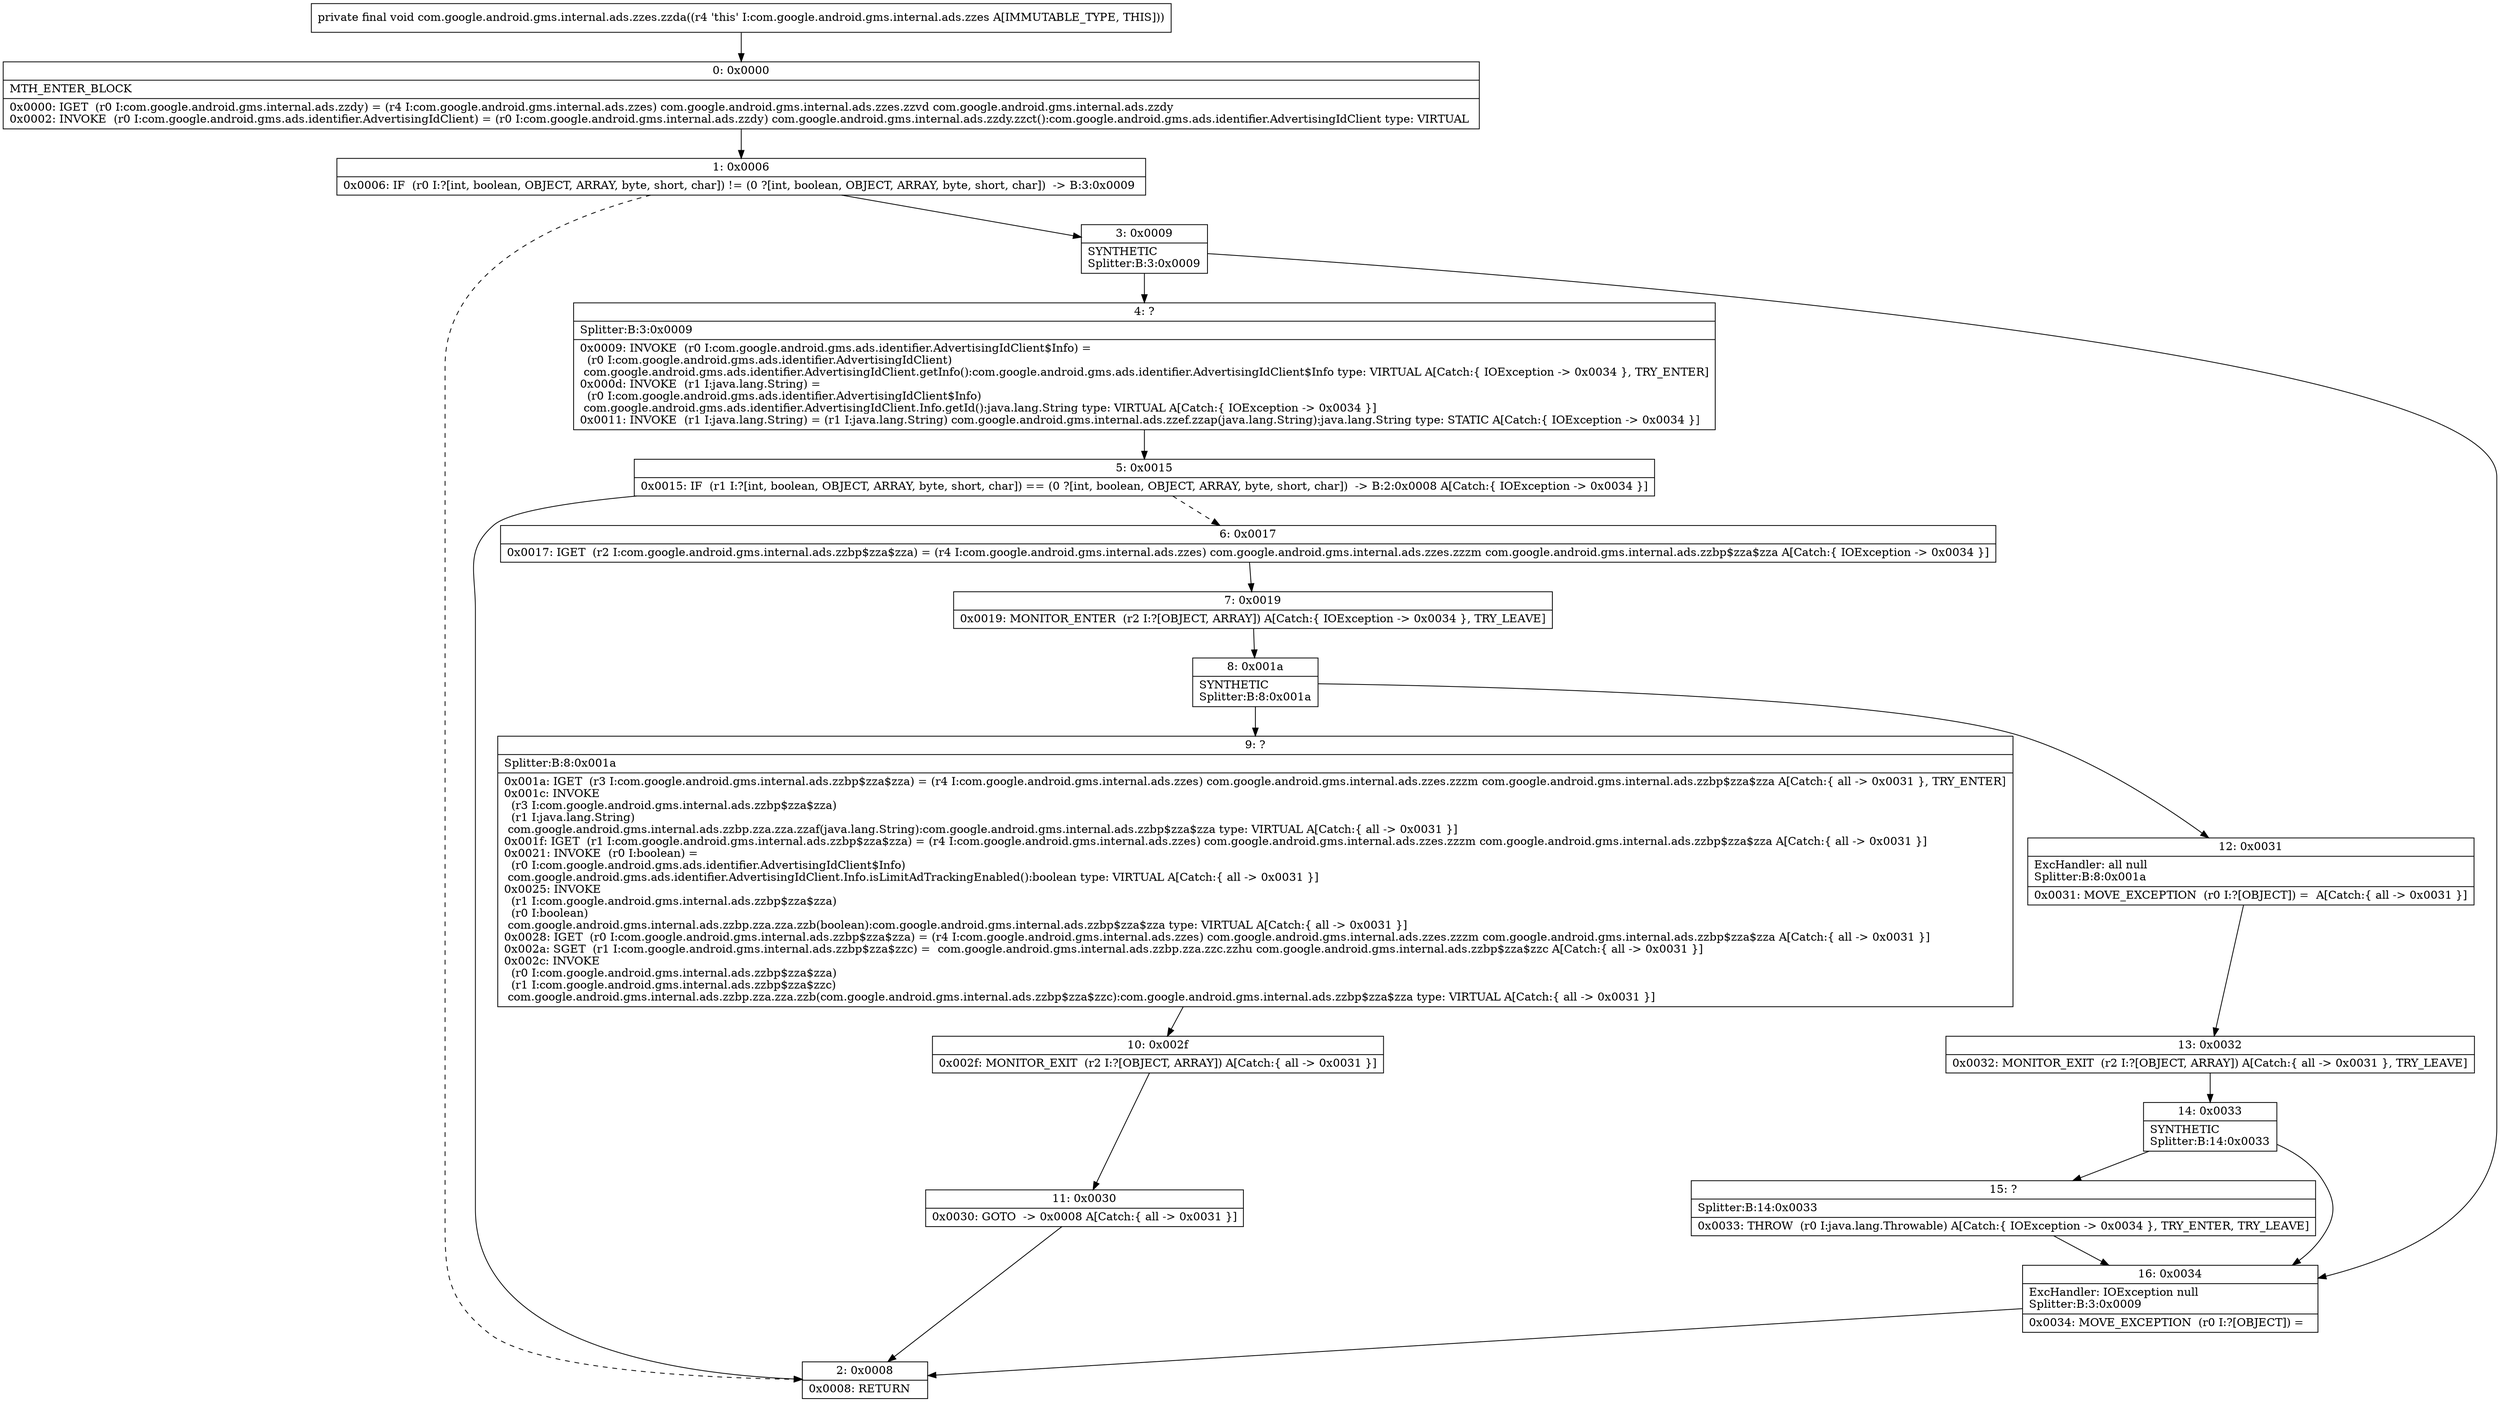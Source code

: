 digraph "CFG forcom.google.android.gms.internal.ads.zzes.zzda()V" {
Node_0 [shape=record,label="{0\:\ 0x0000|MTH_ENTER_BLOCK\l|0x0000: IGET  (r0 I:com.google.android.gms.internal.ads.zzdy) = (r4 I:com.google.android.gms.internal.ads.zzes) com.google.android.gms.internal.ads.zzes.zzvd com.google.android.gms.internal.ads.zzdy \l0x0002: INVOKE  (r0 I:com.google.android.gms.ads.identifier.AdvertisingIdClient) = (r0 I:com.google.android.gms.internal.ads.zzdy) com.google.android.gms.internal.ads.zzdy.zzct():com.google.android.gms.ads.identifier.AdvertisingIdClient type: VIRTUAL \l}"];
Node_1 [shape=record,label="{1\:\ 0x0006|0x0006: IF  (r0 I:?[int, boolean, OBJECT, ARRAY, byte, short, char]) != (0 ?[int, boolean, OBJECT, ARRAY, byte, short, char])  \-\> B:3:0x0009 \l}"];
Node_2 [shape=record,label="{2\:\ 0x0008|0x0008: RETURN   \l}"];
Node_3 [shape=record,label="{3\:\ 0x0009|SYNTHETIC\lSplitter:B:3:0x0009\l}"];
Node_4 [shape=record,label="{4\:\ ?|Splitter:B:3:0x0009\l|0x0009: INVOKE  (r0 I:com.google.android.gms.ads.identifier.AdvertisingIdClient$Info) = \l  (r0 I:com.google.android.gms.ads.identifier.AdvertisingIdClient)\l com.google.android.gms.ads.identifier.AdvertisingIdClient.getInfo():com.google.android.gms.ads.identifier.AdvertisingIdClient$Info type: VIRTUAL A[Catch:\{ IOException \-\> 0x0034 \}, TRY_ENTER]\l0x000d: INVOKE  (r1 I:java.lang.String) = \l  (r0 I:com.google.android.gms.ads.identifier.AdvertisingIdClient$Info)\l com.google.android.gms.ads.identifier.AdvertisingIdClient.Info.getId():java.lang.String type: VIRTUAL A[Catch:\{ IOException \-\> 0x0034 \}]\l0x0011: INVOKE  (r1 I:java.lang.String) = (r1 I:java.lang.String) com.google.android.gms.internal.ads.zzef.zzap(java.lang.String):java.lang.String type: STATIC A[Catch:\{ IOException \-\> 0x0034 \}]\l}"];
Node_5 [shape=record,label="{5\:\ 0x0015|0x0015: IF  (r1 I:?[int, boolean, OBJECT, ARRAY, byte, short, char]) == (0 ?[int, boolean, OBJECT, ARRAY, byte, short, char])  \-\> B:2:0x0008 A[Catch:\{ IOException \-\> 0x0034 \}]\l}"];
Node_6 [shape=record,label="{6\:\ 0x0017|0x0017: IGET  (r2 I:com.google.android.gms.internal.ads.zzbp$zza$zza) = (r4 I:com.google.android.gms.internal.ads.zzes) com.google.android.gms.internal.ads.zzes.zzzm com.google.android.gms.internal.ads.zzbp$zza$zza A[Catch:\{ IOException \-\> 0x0034 \}]\l}"];
Node_7 [shape=record,label="{7\:\ 0x0019|0x0019: MONITOR_ENTER  (r2 I:?[OBJECT, ARRAY]) A[Catch:\{ IOException \-\> 0x0034 \}, TRY_LEAVE]\l}"];
Node_8 [shape=record,label="{8\:\ 0x001a|SYNTHETIC\lSplitter:B:8:0x001a\l}"];
Node_9 [shape=record,label="{9\:\ ?|Splitter:B:8:0x001a\l|0x001a: IGET  (r3 I:com.google.android.gms.internal.ads.zzbp$zza$zza) = (r4 I:com.google.android.gms.internal.ads.zzes) com.google.android.gms.internal.ads.zzes.zzzm com.google.android.gms.internal.ads.zzbp$zza$zza A[Catch:\{ all \-\> 0x0031 \}, TRY_ENTER]\l0x001c: INVOKE  \l  (r3 I:com.google.android.gms.internal.ads.zzbp$zza$zza)\l  (r1 I:java.lang.String)\l com.google.android.gms.internal.ads.zzbp.zza.zza.zzaf(java.lang.String):com.google.android.gms.internal.ads.zzbp$zza$zza type: VIRTUAL A[Catch:\{ all \-\> 0x0031 \}]\l0x001f: IGET  (r1 I:com.google.android.gms.internal.ads.zzbp$zza$zza) = (r4 I:com.google.android.gms.internal.ads.zzes) com.google.android.gms.internal.ads.zzes.zzzm com.google.android.gms.internal.ads.zzbp$zza$zza A[Catch:\{ all \-\> 0x0031 \}]\l0x0021: INVOKE  (r0 I:boolean) = \l  (r0 I:com.google.android.gms.ads.identifier.AdvertisingIdClient$Info)\l com.google.android.gms.ads.identifier.AdvertisingIdClient.Info.isLimitAdTrackingEnabled():boolean type: VIRTUAL A[Catch:\{ all \-\> 0x0031 \}]\l0x0025: INVOKE  \l  (r1 I:com.google.android.gms.internal.ads.zzbp$zza$zza)\l  (r0 I:boolean)\l com.google.android.gms.internal.ads.zzbp.zza.zza.zzb(boolean):com.google.android.gms.internal.ads.zzbp$zza$zza type: VIRTUAL A[Catch:\{ all \-\> 0x0031 \}]\l0x0028: IGET  (r0 I:com.google.android.gms.internal.ads.zzbp$zza$zza) = (r4 I:com.google.android.gms.internal.ads.zzes) com.google.android.gms.internal.ads.zzes.zzzm com.google.android.gms.internal.ads.zzbp$zza$zza A[Catch:\{ all \-\> 0x0031 \}]\l0x002a: SGET  (r1 I:com.google.android.gms.internal.ads.zzbp$zza$zzc) =  com.google.android.gms.internal.ads.zzbp.zza.zzc.zzhu com.google.android.gms.internal.ads.zzbp$zza$zzc A[Catch:\{ all \-\> 0x0031 \}]\l0x002c: INVOKE  \l  (r0 I:com.google.android.gms.internal.ads.zzbp$zza$zza)\l  (r1 I:com.google.android.gms.internal.ads.zzbp$zza$zzc)\l com.google.android.gms.internal.ads.zzbp.zza.zza.zzb(com.google.android.gms.internal.ads.zzbp$zza$zzc):com.google.android.gms.internal.ads.zzbp$zza$zza type: VIRTUAL A[Catch:\{ all \-\> 0x0031 \}]\l}"];
Node_10 [shape=record,label="{10\:\ 0x002f|0x002f: MONITOR_EXIT  (r2 I:?[OBJECT, ARRAY]) A[Catch:\{ all \-\> 0x0031 \}]\l}"];
Node_11 [shape=record,label="{11\:\ 0x0030|0x0030: GOTO  \-\> 0x0008 A[Catch:\{ all \-\> 0x0031 \}]\l}"];
Node_12 [shape=record,label="{12\:\ 0x0031|ExcHandler: all null\lSplitter:B:8:0x001a\l|0x0031: MOVE_EXCEPTION  (r0 I:?[OBJECT]) =  A[Catch:\{ all \-\> 0x0031 \}]\l}"];
Node_13 [shape=record,label="{13\:\ 0x0032|0x0032: MONITOR_EXIT  (r2 I:?[OBJECT, ARRAY]) A[Catch:\{ all \-\> 0x0031 \}, TRY_LEAVE]\l}"];
Node_14 [shape=record,label="{14\:\ 0x0033|SYNTHETIC\lSplitter:B:14:0x0033\l}"];
Node_15 [shape=record,label="{15\:\ ?|Splitter:B:14:0x0033\l|0x0033: THROW  (r0 I:java.lang.Throwable) A[Catch:\{ IOException \-\> 0x0034 \}, TRY_ENTER, TRY_LEAVE]\l}"];
Node_16 [shape=record,label="{16\:\ 0x0034|ExcHandler: IOException null\lSplitter:B:3:0x0009\l|0x0034: MOVE_EXCEPTION  (r0 I:?[OBJECT]) =  \l}"];
MethodNode[shape=record,label="{private final void com.google.android.gms.internal.ads.zzes.zzda((r4 'this' I:com.google.android.gms.internal.ads.zzes A[IMMUTABLE_TYPE, THIS])) }"];
MethodNode -> Node_0;
Node_0 -> Node_1;
Node_1 -> Node_2[style=dashed];
Node_1 -> Node_3;
Node_3 -> Node_4;
Node_3 -> Node_16;
Node_4 -> Node_5;
Node_5 -> Node_2;
Node_5 -> Node_6[style=dashed];
Node_6 -> Node_7;
Node_7 -> Node_8;
Node_8 -> Node_9;
Node_8 -> Node_12;
Node_9 -> Node_10;
Node_10 -> Node_11;
Node_11 -> Node_2;
Node_12 -> Node_13;
Node_13 -> Node_14;
Node_14 -> Node_15;
Node_14 -> Node_16;
Node_15 -> Node_16;
Node_16 -> Node_2;
}

